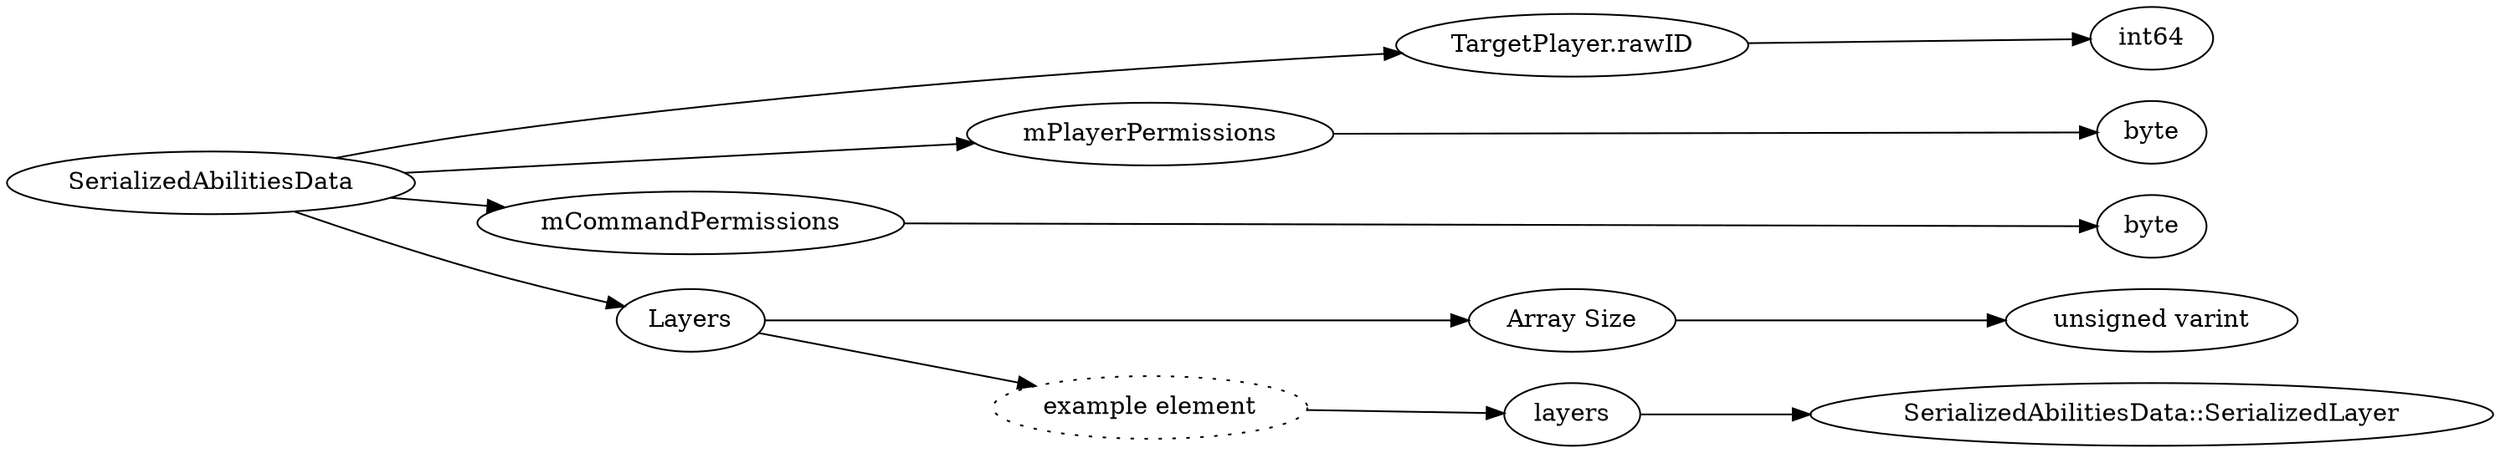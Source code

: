 digraph "SerializedAbilitiesData" {
rankdir = LR
80
80 -> 81
81 -> 82
80 -> 83
83 -> 84
80 -> 85
85 -> 86
80 -> 87
87 -> 88
88 -> 89
87 -> 90
90 -> 91
91 -> 103

80 [label="SerializedAbilitiesData",comment="name: \"SerializedAbilitiesData\", typeName: \"\", id: 80, branchId: 0, recurseId: -1, attributes: 0, notes: \"\""];
81 [label="TargetPlayer.rawID",comment="name: \"TargetPlayer.rawID\", typeName: \"\", id: 81, branchId: 0, recurseId: -1, attributes: 0, notes: \"\""];
82 [label="int64",comment="name: \"int64\", typeName: \"\", id: 82, branchId: 0, recurseId: -1, attributes: 512, notes: \"\""];
83 [label="mPlayerPermissions",comment="name: \"mPlayerPermissions\", typeName: \"\", id: 83, branchId: 0, recurseId: -1, attributes: 0, notes: \"\""];
84 [label="byte",comment="name: \"byte\", typeName: \"\", id: 84, branchId: 0, recurseId: -1, attributes: 512, notes: \"\""];
85 [label="mCommandPermissions",comment="name: \"mCommandPermissions\", typeName: \"\", id: 85, branchId: 0, recurseId: -1, attributes: 0, notes: \"\""];
86 [label="byte",comment="name: \"byte\", typeName: \"\", id: 86, branchId: 0, recurseId: -1, attributes: 512, notes: \"\""];
87 [label="Layers",comment="name: \"Layers\", typeName: \"\", id: 87, branchId: 0, recurseId: -1, attributes: 8, notes: \"\""];
88 [label="Array Size",comment="name: \"Array Size\", typeName: \"\", id: 88, branchId: 0, recurseId: -1, attributes: 0, notes: \"\""];
89 [label="unsigned varint",comment="name: \"unsigned varint\", typeName: \"\", id: 89, branchId: 0, recurseId: -1, attributes: 512, notes: \"\""];
90 [label="example element",style=dotted,comment="name: \"example element\", typeName: \"\", id: 90, branchId: 0, recurseId: -1, attributes: 16, notes: \"\""];
91 [label="layers",comment="name: \"layers\", typeName: \"SerializedAbilitiesData::SerializedLayer\", id: 91, branchId: 0, recurseId: -1, attributes: 256, notes: \"\""];
103 [label="SerializedAbilitiesData::SerializedLayer",comment="name: \"SerializedAbilitiesData::SerializedLayer\", typeName: \"\", id: 103, branchId: 0, recurseId: -1, attributes: 512, notes: \"\""];
{ rank = max;82;84;86;89;103}

}
